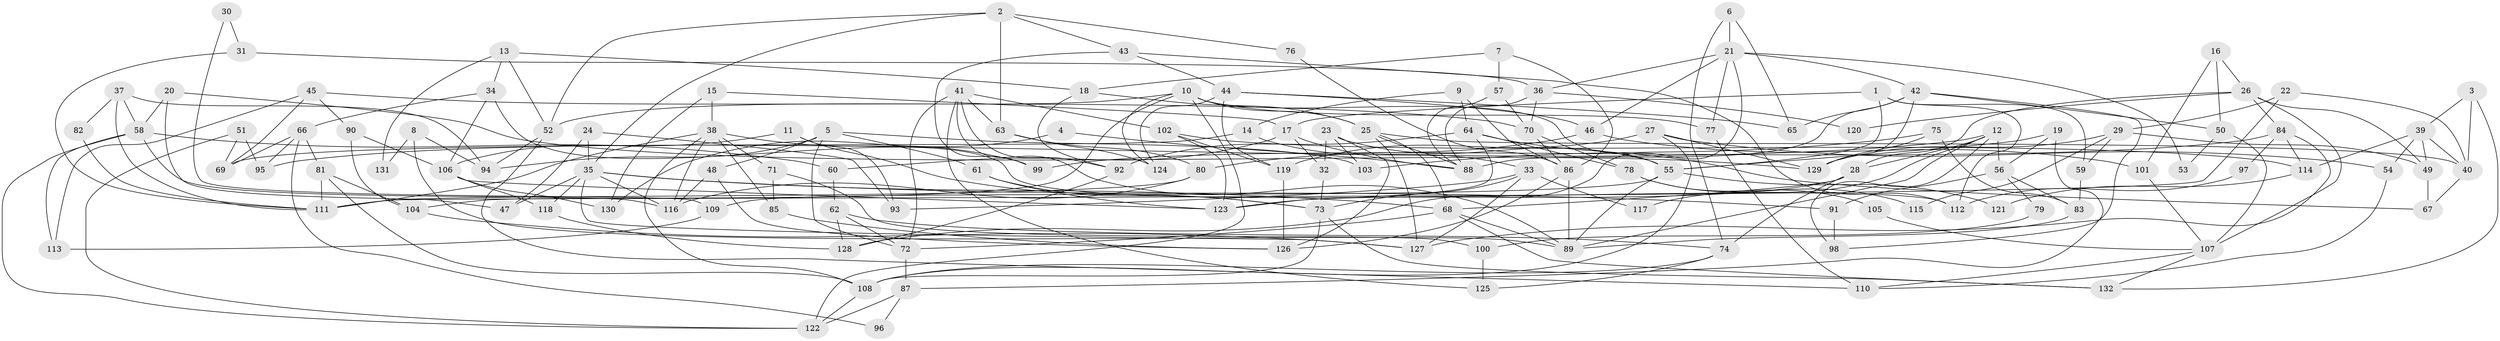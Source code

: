 // coarse degree distribution, {6: 0.11363636363636363, 5: 0.13636363636363635, 3: 0.25, 7: 0.10227272727272728, 12: 0.011363636363636364, 11: 0.022727272727272728, 4: 0.18181818181818182, 10: 0.03409090909090909, 2: 0.09090909090909091, 8: 0.022727272727272728, 9: 0.03409090909090909}
// Generated by graph-tools (version 1.1) at 2025/41/03/06/25 10:41:56]
// undirected, 132 vertices, 264 edges
graph export_dot {
graph [start="1"]
  node [color=gray90,style=filled];
  1;
  2;
  3;
  4;
  5;
  6;
  7;
  8;
  9;
  10;
  11;
  12;
  13;
  14;
  15;
  16;
  17;
  18;
  19;
  20;
  21;
  22;
  23;
  24;
  25;
  26;
  27;
  28;
  29;
  30;
  31;
  32;
  33;
  34;
  35;
  36;
  37;
  38;
  39;
  40;
  41;
  42;
  43;
  44;
  45;
  46;
  47;
  48;
  49;
  50;
  51;
  52;
  53;
  54;
  55;
  56;
  57;
  58;
  59;
  60;
  61;
  62;
  63;
  64;
  65;
  66;
  67;
  68;
  69;
  70;
  71;
  72;
  73;
  74;
  75;
  76;
  77;
  78;
  79;
  80;
  81;
  82;
  83;
  84;
  85;
  86;
  87;
  88;
  89;
  90;
  91;
  92;
  93;
  94;
  95;
  96;
  97;
  98;
  99;
  100;
  101;
  102;
  103;
  104;
  105;
  106;
  107;
  108;
  109;
  110;
  111;
  112;
  113;
  114;
  115;
  116;
  117;
  118;
  119;
  120;
  121;
  122;
  123;
  124;
  125;
  126;
  127;
  128;
  129;
  130;
  131;
  132;
  1 -- 59;
  1 -- 55;
  1 -- 17;
  1 -- 112;
  2 -- 35;
  2 -- 63;
  2 -- 43;
  2 -- 52;
  2 -- 76;
  3 -- 40;
  3 -- 39;
  3 -- 132;
  4 -- 130;
  4 -- 88;
  5 -- 94;
  5 -- 72;
  5 -- 48;
  5 -- 61;
  5 -- 103;
  6 -- 21;
  6 -- 65;
  6 -- 74;
  7 -- 18;
  7 -- 86;
  7 -- 57;
  8 -- 94;
  8 -- 89;
  8 -- 131;
  9 -- 86;
  9 -- 14;
  9 -- 64;
  10 -- 55;
  10 -- 25;
  10 -- 52;
  10 -- 77;
  10 -- 104;
  10 -- 122;
  10 -- 124;
  11 -- 73;
  11 -- 106;
  11 -- 93;
  12 -- 28;
  12 -- 98;
  12 -- 56;
  12 -- 89;
  12 -- 95;
  12 -- 117;
  13 -- 52;
  13 -- 34;
  13 -- 18;
  13 -- 131;
  14 -- 69;
  14 -- 33;
  15 -- 38;
  15 -- 17;
  15 -- 130;
  16 -- 26;
  16 -- 101;
  16 -- 50;
  17 -- 88;
  17 -- 32;
  17 -- 60;
  18 -- 25;
  18 -- 92;
  19 -- 56;
  19 -- 87;
  19 -- 55;
  20 -- 58;
  20 -- 47;
  20 -- 129;
  21 -- 77;
  21 -- 42;
  21 -- 36;
  21 -- 46;
  21 -- 53;
  21 -- 128;
  22 -- 29;
  22 -- 111;
  22 -- 40;
  23 -- 32;
  23 -- 126;
  23 -- 55;
  23 -- 103;
  24 -- 93;
  24 -- 35;
  24 -- 47;
  25 -- 68;
  25 -- 88;
  25 -- 40;
  25 -- 127;
  26 -- 28;
  26 -- 49;
  26 -- 84;
  26 -- 107;
  26 -- 120;
  27 -- 108;
  27 -- 54;
  27 -- 119;
  27 -- 129;
  28 -- 74;
  28 -- 123;
  28 -- 68;
  29 -- 49;
  29 -- 129;
  29 -- 59;
  29 -- 115;
  30 -- 109;
  30 -- 31;
  31 -- 36;
  31 -- 111;
  32 -- 73;
  33 -- 127;
  33 -- 73;
  33 -- 93;
  33 -- 117;
  34 -- 112;
  34 -- 106;
  34 -- 66;
  35 -- 68;
  35 -- 127;
  35 -- 47;
  35 -- 91;
  35 -- 116;
  35 -- 118;
  36 -- 88;
  36 -- 70;
  36 -- 120;
  37 -- 111;
  37 -- 58;
  37 -- 82;
  37 -- 94;
  38 -- 108;
  38 -- 116;
  38 -- 71;
  38 -- 85;
  38 -- 99;
  38 -- 111;
  39 -- 40;
  39 -- 114;
  39 -- 49;
  39 -- 54;
  40 -- 67;
  41 -- 72;
  41 -- 89;
  41 -- 63;
  41 -- 92;
  41 -- 102;
  41 -- 125;
  42 -- 129;
  42 -- 50;
  42 -- 65;
  42 -- 88;
  42 -- 98;
  43 -- 44;
  43 -- 99;
  43 -- 112;
  44 -- 119;
  44 -- 46;
  44 -- 65;
  44 -- 124;
  45 -- 90;
  45 -- 69;
  45 -- 70;
  45 -- 113;
  46 -- 80;
  46 -- 101;
  48 -- 116;
  48 -- 126;
  49 -- 67;
  50 -- 107;
  50 -- 53;
  51 -- 95;
  51 -- 122;
  51 -- 69;
  52 -- 94;
  52 -- 110;
  54 -- 110;
  55 -- 89;
  55 -- 109;
  55 -- 121;
  56 -- 83;
  56 -- 79;
  56 -- 91;
  57 -- 70;
  57 -- 88;
  58 -- 116;
  58 -- 60;
  58 -- 113;
  58 -- 122;
  59 -- 83;
  60 -- 62;
  61 -- 123;
  61 -- 73;
  62 -- 128;
  62 -- 74;
  62 -- 72;
  63 -- 124;
  63 -- 80;
  64 -- 92;
  64 -- 67;
  64 -- 78;
  64 -- 123;
  66 -- 81;
  66 -- 69;
  66 -- 95;
  66 -- 96;
  68 -- 89;
  68 -- 72;
  68 -- 132;
  70 -- 78;
  70 -- 86;
  71 -- 85;
  71 -- 100;
  72 -- 87;
  73 -- 132;
  73 -- 108;
  74 -- 108;
  74 -- 125;
  75 -- 129;
  75 -- 103;
  75 -- 83;
  76 -- 86;
  77 -- 110;
  78 -- 105;
  78 -- 115;
  79 -- 100;
  80 -- 111;
  80 -- 116;
  81 -- 108;
  81 -- 104;
  81 -- 111;
  82 -- 111;
  83 -- 89;
  84 -- 99;
  84 -- 97;
  84 -- 114;
  84 -- 127;
  85 -- 126;
  86 -- 89;
  86 -- 126;
  87 -- 122;
  87 -- 96;
  90 -- 104;
  90 -- 106;
  91 -- 98;
  92 -- 128;
  97 -- 112;
  100 -- 125;
  101 -- 107;
  102 -- 119;
  102 -- 114;
  102 -- 123;
  104 -- 127;
  105 -- 107;
  106 -- 118;
  106 -- 123;
  106 -- 130;
  107 -- 132;
  107 -- 110;
  108 -- 122;
  109 -- 113;
  114 -- 121;
  118 -- 128;
  119 -- 126;
}
